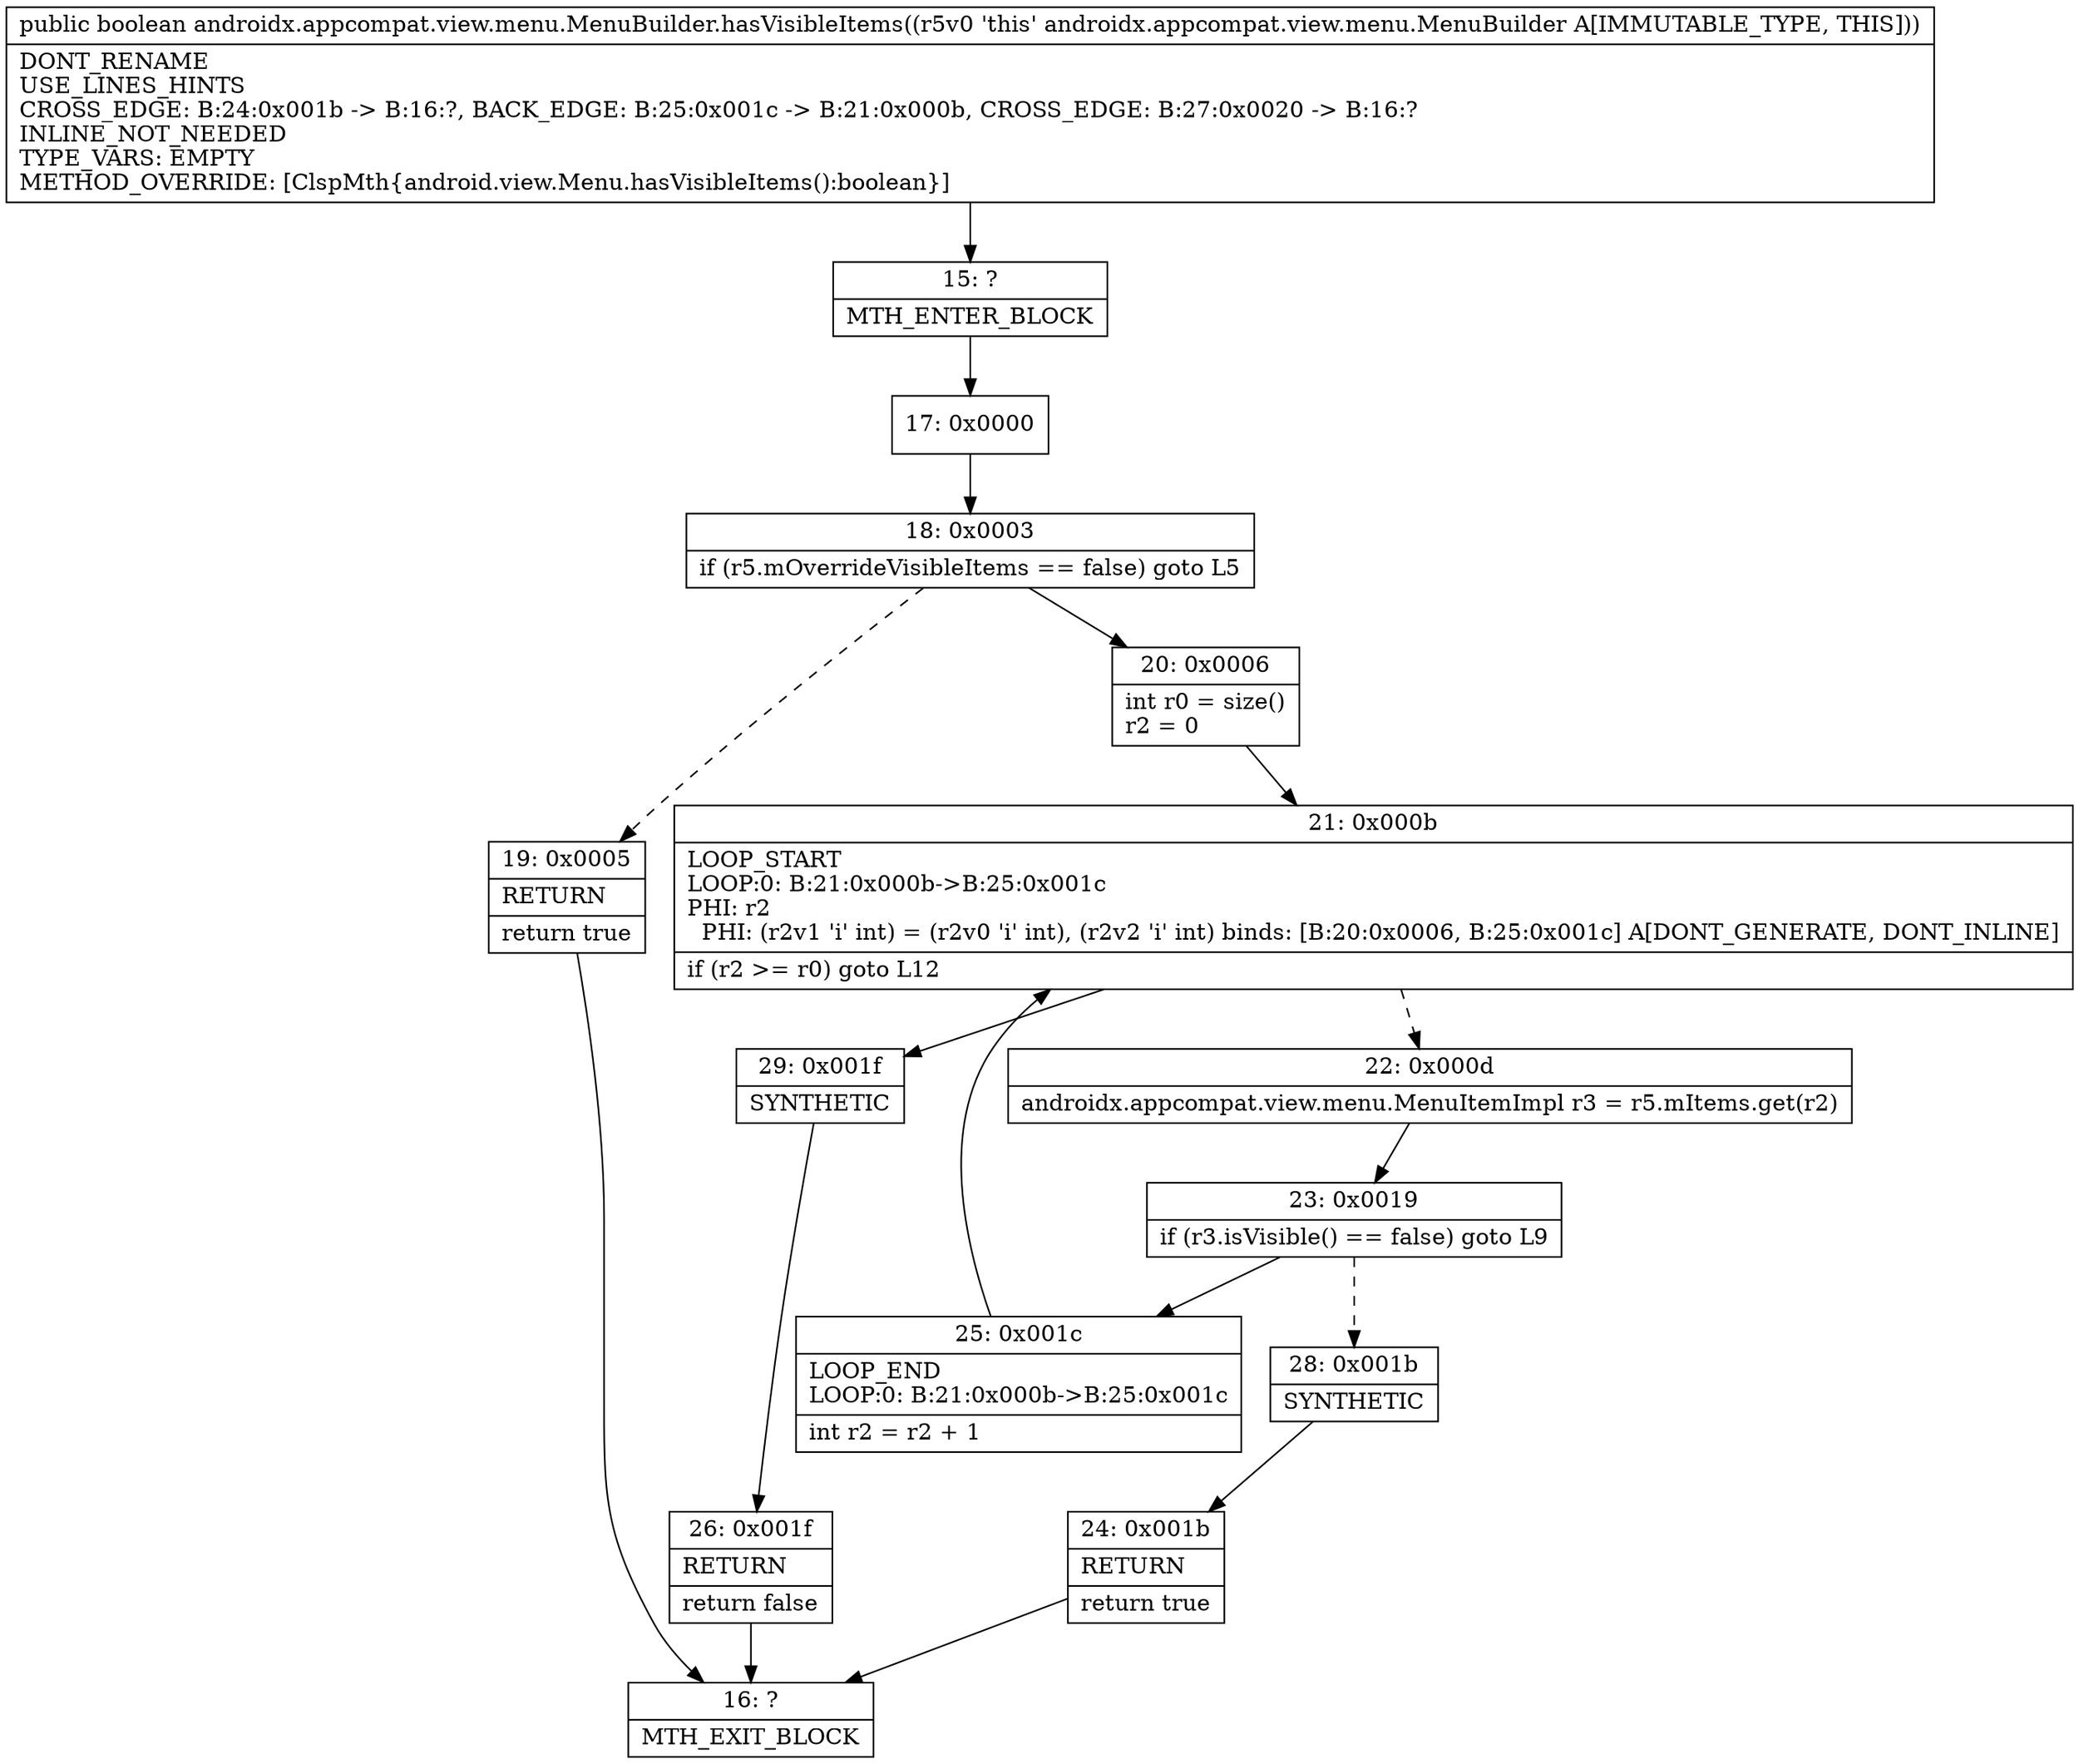 digraph "CFG forandroidx.appcompat.view.menu.MenuBuilder.hasVisibleItems()Z" {
Node_15 [shape=record,label="{15\:\ ?|MTH_ENTER_BLOCK\l}"];
Node_17 [shape=record,label="{17\:\ 0x0000}"];
Node_18 [shape=record,label="{18\:\ 0x0003|if (r5.mOverrideVisibleItems == false) goto L5\l}"];
Node_19 [shape=record,label="{19\:\ 0x0005|RETURN\l|return true\l}"];
Node_16 [shape=record,label="{16\:\ ?|MTH_EXIT_BLOCK\l}"];
Node_20 [shape=record,label="{20\:\ 0x0006|int r0 = size()\lr2 = 0\l}"];
Node_21 [shape=record,label="{21\:\ 0x000b|LOOP_START\lLOOP:0: B:21:0x000b\-\>B:25:0x001c\lPHI: r2 \l  PHI: (r2v1 'i' int) = (r2v0 'i' int), (r2v2 'i' int) binds: [B:20:0x0006, B:25:0x001c] A[DONT_GENERATE, DONT_INLINE]\l|if (r2 \>= r0) goto L12\l}"];
Node_22 [shape=record,label="{22\:\ 0x000d|androidx.appcompat.view.menu.MenuItemImpl r3 = r5.mItems.get(r2)\l}"];
Node_23 [shape=record,label="{23\:\ 0x0019|if (r3.isVisible() == false) goto L9\l}"];
Node_25 [shape=record,label="{25\:\ 0x001c|LOOP_END\lLOOP:0: B:21:0x000b\-\>B:25:0x001c\l|int r2 = r2 + 1\l}"];
Node_28 [shape=record,label="{28\:\ 0x001b|SYNTHETIC\l}"];
Node_24 [shape=record,label="{24\:\ 0x001b|RETURN\l|return true\l}"];
Node_29 [shape=record,label="{29\:\ 0x001f|SYNTHETIC\l}"];
Node_26 [shape=record,label="{26\:\ 0x001f|RETURN\l|return false\l}"];
MethodNode[shape=record,label="{public boolean androidx.appcompat.view.menu.MenuBuilder.hasVisibleItems((r5v0 'this' androidx.appcompat.view.menu.MenuBuilder A[IMMUTABLE_TYPE, THIS]))  | DONT_RENAME\lUSE_LINES_HINTS\lCROSS_EDGE: B:24:0x001b \-\> B:16:?, BACK_EDGE: B:25:0x001c \-\> B:21:0x000b, CROSS_EDGE: B:27:0x0020 \-\> B:16:?\lINLINE_NOT_NEEDED\lTYPE_VARS: EMPTY\lMETHOD_OVERRIDE: [ClspMth\{android.view.Menu.hasVisibleItems():boolean\}]\l}"];
MethodNode -> Node_15;Node_15 -> Node_17;
Node_17 -> Node_18;
Node_18 -> Node_19[style=dashed];
Node_18 -> Node_20;
Node_19 -> Node_16;
Node_20 -> Node_21;
Node_21 -> Node_22[style=dashed];
Node_21 -> Node_29;
Node_22 -> Node_23;
Node_23 -> Node_25;
Node_23 -> Node_28[style=dashed];
Node_25 -> Node_21;
Node_28 -> Node_24;
Node_24 -> Node_16;
Node_29 -> Node_26;
Node_26 -> Node_16;
}

